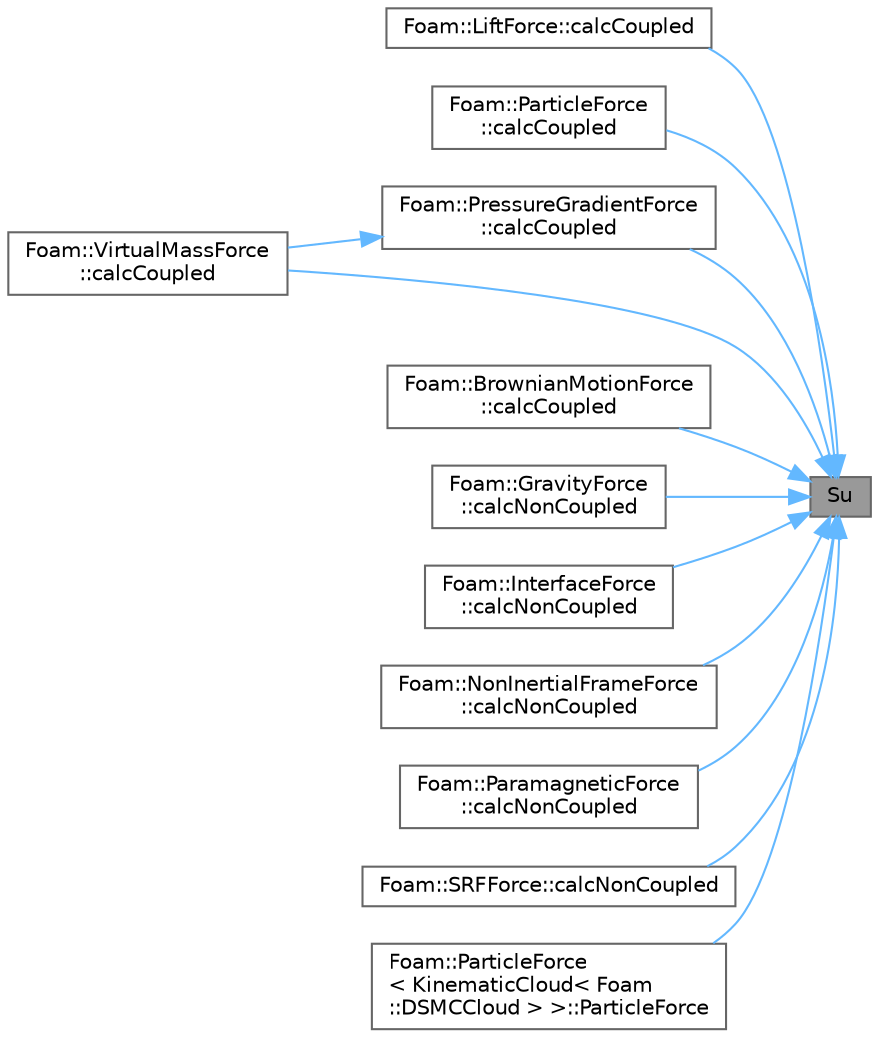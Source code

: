 digraph "Su"
{
 // LATEX_PDF_SIZE
  bgcolor="transparent";
  edge [fontname=Helvetica,fontsize=10,labelfontname=Helvetica,labelfontsize=10];
  node [fontname=Helvetica,fontsize=10,shape=box,height=0.2,width=0.4];
  rankdir="RL";
  Node1 [id="Node000001",label="Su",height=0.2,width=0.4,color="gray40", fillcolor="grey60", style="filled", fontcolor="black",tooltip=" "];
  Node1 -> Node2 [id="edge1_Node000001_Node000002",dir="back",color="steelblue1",style="solid",tooltip=" "];
  Node2 [id="Node000002",label="Foam::LiftForce::calcCoupled",height=0.2,width=0.4,color="grey40", fillcolor="white", style="filled",URL="$classFoam_1_1LiftForce.html#ae1091e3c91bc27bab0e37df1bc5c025e",tooltip=" "];
  Node1 -> Node3 [id="edge2_Node000001_Node000003",dir="back",color="steelblue1",style="solid",tooltip=" "];
  Node3 [id="Node000003",label="Foam::ParticleForce\l::calcCoupled",height=0.2,width=0.4,color="grey40", fillcolor="white", style="filled",URL="$classFoam_1_1ParticleForce.html#ae1091e3c91bc27bab0e37df1bc5c025e",tooltip=" "];
  Node1 -> Node4 [id="edge3_Node000001_Node000004",dir="back",color="steelblue1",style="solid",tooltip=" "];
  Node4 [id="Node000004",label="Foam::PressureGradientForce\l::calcCoupled",height=0.2,width=0.4,color="grey40", fillcolor="white", style="filled",URL="$classFoam_1_1PressureGradientForce.html#ae1091e3c91bc27bab0e37df1bc5c025e",tooltip=" "];
  Node4 -> Node5 [id="edge4_Node000004_Node000005",dir="back",color="steelblue1",style="solid",tooltip=" "];
  Node5 [id="Node000005",label="Foam::VirtualMassForce\l::calcCoupled",height=0.2,width=0.4,color="grey40", fillcolor="white", style="filled",URL="$classFoam_1_1VirtualMassForce.html#ae1091e3c91bc27bab0e37df1bc5c025e",tooltip=" "];
  Node1 -> Node5 [id="edge5_Node000001_Node000005",dir="back",color="steelblue1",style="solid",tooltip=" "];
  Node1 -> Node6 [id="edge6_Node000001_Node000006",dir="back",color="steelblue1",style="solid",tooltip=" "];
  Node6 [id="Node000006",label="Foam::BrownianMotionForce\l::calcCoupled",height=0.2,width=0.4,color="grey40", fillcolor="white", style="filled",URL="$classFoam_1_1BrownianMotionForce.html#ae1091e3c91bc27bab0e37df1bc5c025e",tooltip=" "];
  Node1 -> Node7 [id="edge7_Node000001_Node000007",dir="back",color="steelblue1",style="solid",tooltip=" "];
  Node7 [id="Node000007",label="Foam::GravityForce\l::calcNonCoupled",height=0.2,width=0.4,color="grey40", fillcolor="white", style="filled",URL="$classFoam_1_1GravityForce.html#a2a050d2374b24e5e1814619cde271e1e",tooltip=" "];
  Node1 -> Node8 [id="edge8_Node000001_Node000008",dir="back",color="steelblue1",style="solid",tooltip=" "];
  Node8 [id="Node000008",label="Foam::InterfaceForce\l::calcNonCoupled",height=0.2,width=0.4,color="grey40", fillcolor="white", style="filled",URL="$classFoam_1_1InterfaceForce.html#a2a050d2374b24e5e1814619cde271e1e",tooltip=" "];
  Node1 -> Node9 [id="edge9_Node000001_Node000009",dir="back",color="steelblue1",style="solid",tooltip=" "];
  Node9 [id="Node000009",label="Foam::NonInertialFrameForce\l::calcNonCoupled",height=0.2,width=0.4,color="grey40", fillcolor="white", style="filled",URL="$classFoam_1_1NonInertialFrameForce.html#a2a050d2374b24e5e1814619cde271e1e",tooltip=" "];
  Node1 -> Node10 [id="edge10_Node000001_Node000010",dir="back",color="steelblue1",style="solid",tooltip=" "];
  Node10 [id="Node000010",label="Foam::ParamagneticForce\l::calcNonCoupled",height=0.2,width=0.4,color="grey40", fillcolor="white", style="filled",URL="$classFoam_1_1ParamagneticForce.html#a2a050d2374b24e5e1814619cde271e1e",tooltip=" "];
  Node1 -> Node11 [id="edge11_Node000001_Node000011",dir="back",color="steelblue1",style="solid",tooltip=" "];
  Node11 [id="Node000011",label="Foam::SRFForce::calcNonCoupled",height=0.2,width=0.4,color="grey40", fillcolor="white", style="filled",URL="$classFoam_1_1SRFForce.html#a2a050d2374b24e5e1814619cde271e1e",tooltip=" "];
  Node1 -> Node12 [id="edge12_Node000001_Node000012",dir="back",color="steelblue1",style="solid",tooltip=" "];
  Node12 [id="Node000012",label="Foam::ParticleForce\l\< KinematicCloud\< Foam\l::DSMCCloud \> \>::ParticleForce",height=0.2,width=0.4,color="grey40", fillcolor="white", style="filled",URL="$classFoam_1_1ParticleForce.html#ac22b9ea70a8a18e9e7b812b0d51e11e4",tooltip=" "];
}
